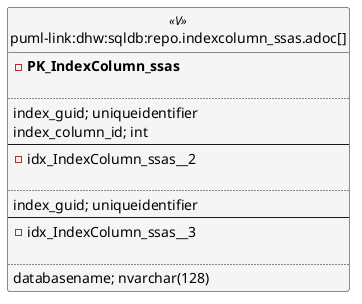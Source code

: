 @startuml
left to right direction
'top to bottom direction
hide circle
'avoide "." issues:
set namespaceSeparator none


skinparam class {
  BackgroundColor White
  BackgroundColor<<FN>> Yellow
  BackgroundColor<<FS>> Yellow
  BackgroundColor<<FT>> LightGray
  BackgroundColor<<IF>> Yellow
  BackgroundColor<<IS>> Yellow
  BackgroundColor<<P>> Aqua
  BackgroundColor<<PC>> Aqua
  BackgroundColor<<SN>> Yellow
  BackgroundColor<<SO>> SlateBlue
  BackgroundColor<<TF>> LightGray
  BackgroundColor<<TR>> Tomato
  BackgroundColor<<U>> White
  BackgroundColor<<V>> WhiteSmoke
  BackgroundColor<<X>> Aqua
  BackgroundColor<<external>> AliceBlue
}


entity "puml-link:dhw:sqldb:repo.indexcolumn_ssas.adoc[]" as repo.IndexColumn_ssas << V >> {
- **PK_IndexColumn_ssas**

..
index_guid; uniqueidentifier
index_column_id; int
--
- idx_IndexColumn_ssas__2

..
index_guid; uniqueidentifier
--
- idx_IndexColumn_ssas__3

..
databasename; nvarchar(128)
}


@enduml

